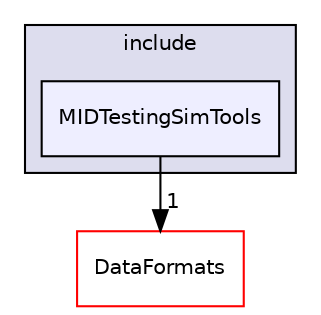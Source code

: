 digraph "/home/travis/build/AliceO2Group/AliceO2/Detectors/MUON/MID/TestingSimTools/include/MIDTestingSimTools" {
  bgcolor=transparent;
  compound=true
  node [ fontsize="10", fontname="Helvetica"];
  edge [ labelfontsize="10", labelfontname="Helvetica"];
  subgraph clusterdir_9bff2f830f7118840bde6e50de17d9b8 {
    graph [ bgcolor="#ddddee", pencolor="black", label="include" fontname="Helvetica", fontsize="10", URL="dir_9bff2f830f7118840bde6e50de17d9b8.html"]
  dir_3b3546ff6ae74f231fa8c694b8d9a9ba [shape=box, label="MIDTestingSimTools", style="filled", fillcolor="#eeeeff", pencolor="black", URL="dir_3b3546ff6ae74f231fa8c694b8d9a9ba.html"];
  }
  dir_2171f7ec022c5423887b07c69b2f5b48 [shape=box label="DataFormats" color="red" URL="dir_2171f7ec022c5423887b07c69b2f5b48.html"];
  dir_3b3546ff6ae74f231fa8c694b8d9a9ba->dir_2171f7ec022c5423887b07c69b2f5b48 [headlabel="1", labeldistance=1.5 headhref="dir_000361_000055.html"];
}
